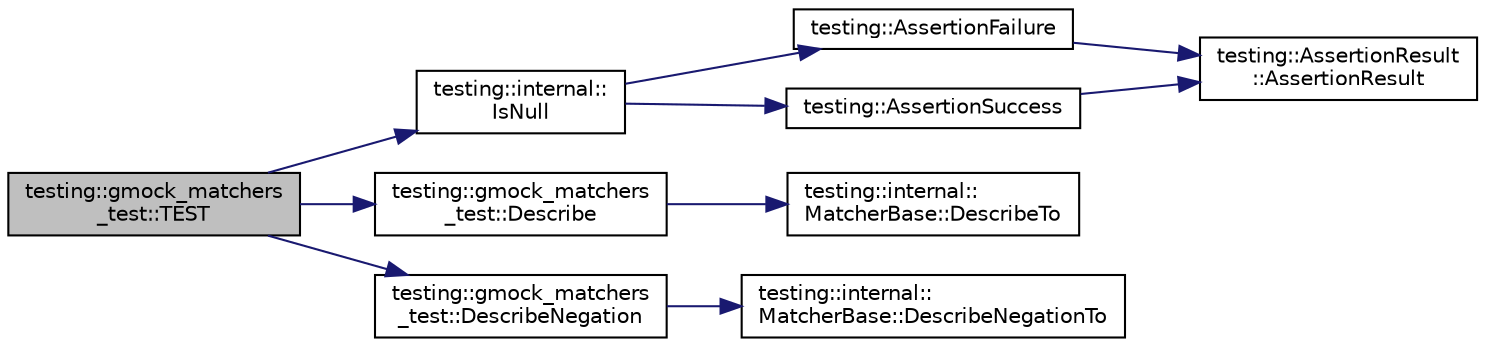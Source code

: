 digraph "testing::gmock_matchers_test::TEST"
{
  edge [fontname="Helvetica",fontsize="10",labelfontname="Helvetica",labelfontsize="10"];
  node [fontname="Helvetica",fontsize="10",shape=record];
  rankdir="LR";
  Node422 [label="testing::gmock_matchers\l_test::TEST",height=0.2,width=0.4,color="black", fillcolor="grey75", style="filled", fontcolor="black"];
  Node422 -> Node423 [color="midnightblue",fontsize="10",style="solid",fontname="Helvetica"];
  Node423 [label="testing::internal::\lIsNull",height=0.2,width=0.4,color="black", fillcolor="white", style="filled",URL="$d0/da7/namespacetesting_1_1internal.html#adcfd37a66bc4cb0e8291cf46e1a6c72b"];
  Node423 -> Node424 [color="midnightblue",fontsize="10",style="solid",fontname="Helvetica"];
  Node424 [label="testing::AssertionFailure",height=0.2,width=0.4,color="black", fillcolor="white", style="filled",URL="$d0/d75/namespacetesting.html#a75cb789614cb1c28c34627a4a3c053df"];
  Node424 -> Node425 [color="midnightblue",fontsize="10",style="solid",fontname="Helvetica"];
  Node425 [label="testing::AssertionResult\l::AssertionResult",height=0.2,width=0.4,color="black", fillcolor="white", style="filled",URL="$d5/dec/classtesting_1_1_assertion_result.html#a27788116f03f90aec4daf592fd809ead"];
  Node423 -> Node426 [color="midnightblue",fontsize="10",style="solid",fontname="Helvetica"];
  Node426 [label="testing::AssertionSuccess",height=0.2,width=0.4,color="black", fillcolor="white", style="filled",URL="$d0/d75/namespacetesting.html#ac1d0baedb17286c5c6c87bd1a45da8ac"];
  Node426 -> Node425 [color="midnightblue",fontsize="10",style="solid",fontname="Helvetica"];
  Node422 -> Node427 [color="midnightblue",fontsize="10",style="solid",fontname="Helvetica"];
  Node427 [label="testing::gmock_matchers\l_test::Describe",height=0.2,width=0.4,color="black", fillcolor="white", style="filled",URL="$d5/de1/namespacetesting_1_1gmock__matchers__test.html#a738a538e1705ea49670aeb3ed25108e6"];
  Node427 -> Node428 [color="midnightblue",fontsize="10",style="solid",fontname="Helvetica"];
  Node428 [label="testing::internal::\lMatcherBase::DescribeTo",height=0.2,width=0.4,color="black", fillcolor="white", style="filled",URL="$df/d93/classtesting_1_1internal_1_1_matcher_base.html#a7e0c883c7745e0d646463077ef1c1267"];
  Node422 -> Node429 [color="midnightblue",fontsize="10",style="solid",fontname="Helvetica"];
  Node429 [label="testing::gmock_matchers\l_test::DescribeNegation",height=0.2,width=0.4,color="black", fillcolor="white", style="filled",URL="$d5/de1/namespacetesting_1_1gmock__matchers__test.html#a96c18b92dede79060a7303fe5d178faf"];
  Node429 -> Node430 [color="midnightblue",fontsize="10",style="solid",fontname="Helvetica"];
  Node430 [label="testing::internal::\lMatcherBase::DescribeNegationTo",height=0.2,width=0.4,color="black", fillcolor="white", style="filled",URL="$df/d93/classtesting_1_1internal_1_1_matcher_base.html#ac1089d49b6b8a381900618985cd69b7f"];
}
